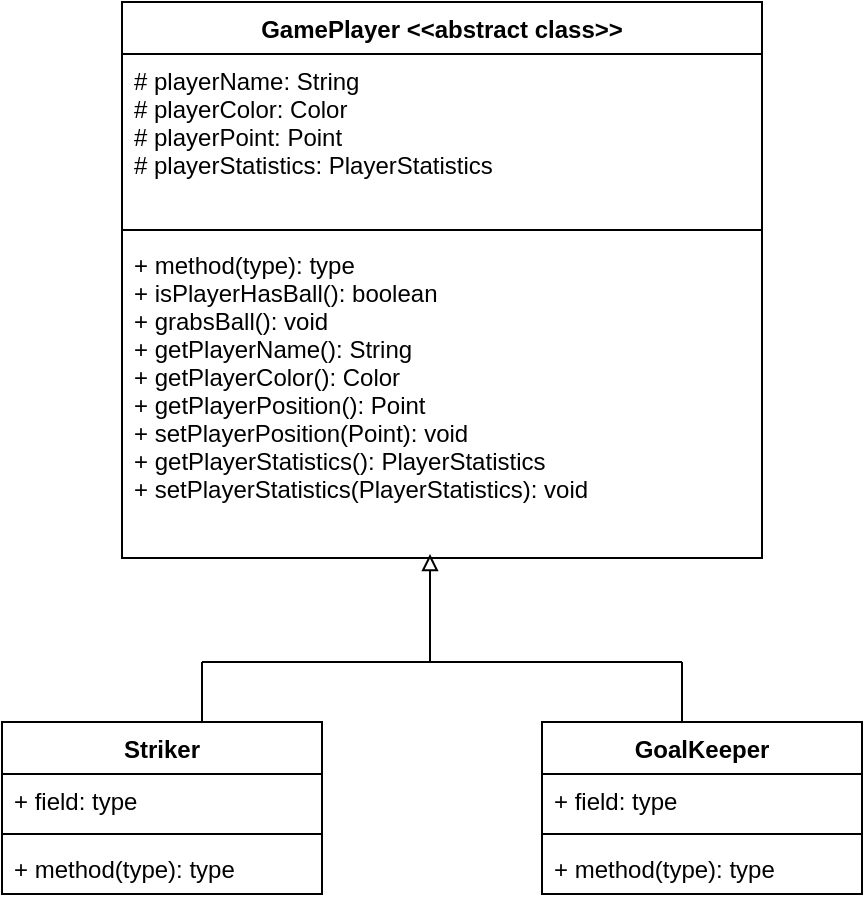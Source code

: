 <mxfile version="15.5.9" type="github">
  <diagram id="uRD6UPskFsJd4XZpH0Wm" name="Page-1">
    <mxGraphModel dx="1262" dy="700" grid="1" gridSize="10" guides="1" tooltips="1" connect="1" arrows="1" fold="1" page="1" pageScale="1" pageWidth="850" pageHeight="1100" math="0" shadow="0">
      <root>
        <mxCell id="0" />
        <mxCell id="1" parent="0" />
        <mxCell id="cXDBFf5RyPGASbkXjoo1-2" value="GamePlayer &lt;&lt;abstract class&gt;&gt;" style="swimlane;fontStyle=1;align=center;verticalAlign=top;childLayout=stackLayout;horizontal=1;startSize=26;horizontalStack=0;resizeParent=1;resizeParentMax=0;resizeLast=0;collapsible=1;marginBottom=0;" vertex="1" parent="1">
          <mxGeometry x="260" y="70" width="320" height="278" as="geometry" />
        </mxCell>
        <mxCell id="cXDBFf5RyPGASbkXjoo1-3" value="# playerName: String&#xa;# playerColor: Color&#xa;# playerPoint: Point&#xa;# playerStatistics: PlayerStatistics&#xa;" style="text;strokeColor=none;fillColor=none;align=left;verticalAlign=top;spacingLeft=4;spacingRight=4;overflow=hidden;rotatable=0;points=[[0,0.5],[1,0.5]];portConstraint=eastwest;" vertex="1" parent="cXDBFf5RyPGASbkXjoo1-2">
          <mxGeometry y="26" width="320" height="84" as="geometry" />
        </mxCell>
        <mxCell id="cXDBFf5RyPGASbkXjoo1-4" value="" style="line;strokeWidth=1;fillColor=none;align=left;verticalAlign=middle;spacingTop=-1;spacingLeft=3;spacingRight=3;rotatable=0;labelPosition=right;points=[];portConstraint=eastwest;" vertex="1" parent="cXDBFf5RyPGASbkXjoo1-2">
          <mxGeometry y="110" width="320" height="8" as="geometry" />
        </mxCell>
        <mxCell id="cXDBFf5RyPGASbkXjoo1-5" value="+ method(type): type&#xa;+ isPlayerHasBall(): boolean&#xa;+ grabsBall(): void&#xa;+ getPlayerName(): String&#xa;+ getPlayerColor(): Color&#xa;+ getPlayerPosition(): Point&#xa;+ setPlayerPosition(Point): void&#xa;+ getPlayerStatistics(): PlayerStatistics&#xa;+ setPlayerStatistics(PlayerStatistics): void&#xa;" style="text;strokeColor=none;fillColor=none;align=left;verticalAlign=top;spacingLeft=4;spacingRight=4;overflow=hidden;rotatable=0;points=[[0,0.5],[1,0.5]];portConstraint=eastwest;" vertex="1" parent="cXDBFf5RyPGASbkXjoo1-2">
          <mxGeometry y="118" width="320" height="160" as="geometry" />
        </mxCell>
        <mxCell id="cXDBFf5RyPGASbkXjoo1-6" value="Striker" style="swimlane;fontStyle=1;align=center;verticalAlign=top;childLayout=stackLayout;horizontal=1;startSize=26;horizontalStack=0;resizeParent=1;resizeParentMax=0;resizeLast=0;collapsible=1;marginBottom=0;" vertex="1" parent="1">
          <mxGeometry x="200" y="430" width="160" height="86" as="geometry" />
        </mxCell>
        <mxCell id="cXDBFf5RyPGASbkXjoo1-7" value="+ field: type" style="text;strokeColor=none;fillColor=none;align=left;verticalAlign=top;spacingLeft=4;spacingRight=4;overflow=hidden;rotatable=0;points=[[0,0.5],[1,0.5]];portConstraint=eastwest;" vertex="1" parent="cXDBFf5RyPGASbkXjoo1-6">
          <mxGeometry y="26" width="160" height="26" as="geometry" />
        </mxCell>
        <mxCell id="cXDBFf5RyPGASbkXjoo1-8" value="" style="line;strokeWidth=1;fillColor=none;align=left;verticalAlign=middle;spacingTop=-1;spacingLeft=3;spacingRight=3;rotatable=0;labelPosition=right;points=[];portConstraint=eastwest;" vertex="1" parent="cXDBFf5RyPGASbkXjoo1-6">
          <mxGeometry y="52" width="160" height="8" as="geometry" />
        </mxCell>
        <mxCell id="cXDBFf5RyPGASbkXjoo1-9" value="+ method(type): type" style="text;strokeColor=none;fillColor=none;align=left;verticalAlign=top;spacingLeft=4;spacingRight=4;overflow=hidden;rotatable=0;points=[[0,0.5],[1,0.5]];portConstraint=eastwest;" vertex="1" parent="cXDBFf5RyPGASbkXjoo1-6">
          <mxGeometry y="60" width="160" height="26" as="geometry" />
        </mxCell>
        <mxCell id="cXDBFf5RyPGASbkXjoo1-10" value="GoalKeeper" style="swimlane;fontStyle=1;align=center;verticalAlign=top;childLayout=stackLayout;horizontal=1;startSize=26;horizontalStack=0;resizeParent=1;resizeParentMax=0;resizeLast=0;collapsible=1;marginBottom=0;" vertex="1" parent="1">
          <mxGeometry x="470" y="430" width="160" height="86" as="geometry" />
        </mxCell>
        <mxCell id="cXDBFf5RyPGASbkXjoo1-23" value="" style="endArrow=none;html=1;rounded=0;endFill=0;" edge="1" parent="cXDBFf5RyPGASbkXjoo1-10">
          <mxGeometry width="50" height="50" relative="1" as="geometry">
            <mxPoint x="70" as="sourcePoint" />
            <mxPoint x="70" y="-30" as="targetPoint" />
          </mxGeometry>
        </mxCell>
        <mxCell id="cXDBFf5RyPGASbkXjoo1-11" value="+ field: type" style="text;strokeColor=none;fillColor=none;align=left;verticalAlign=top;spacingLeft=4;spacingRight=4;overflow=hidden;rotatable=0;points=[[0,0.5],[1,0.5]];portConstraint=eastwest;" vertex="1" parent="cXDBFf5RyPGASbkXjoo1-10">
          <mxGeometry y="26" width="160" height="26" as="geometry" />
        </mxCell>
        <mxCell id="cXDBFf5RyPGASbkXjoo1-12" value="" style="line;strokeWidth=1;fillColor=none;align=left;verticalAlign=middle;spacingTop=-1;spacingLeft=3;spacingRight=3;rotatable=0;labelPosition=right;points=[];portConstraint=eastwest;" vertex="1" parent="cXDBFf5RyPGASbkXjoo1-10">
          <mxGeometry y="52" width="160" height="8" as="geometry" />
        </mxCell>
        <mxCell id="cXDBFf5RyPGASbkXjoo1-13" value="+ method(type): type" style="text;strokeColor=none;fillColor=none;align=left;verticalAlign=top;spacingLeft=4;spacingRight=4;overflow=hidden;rotatable=0;points=[[0,0.5],[1,0.5]];portConstraint=eastwest;" vertex="1" parent="cXDBFf5RyPGASbkXjoo1-10">
          <mxGeometry y="60" width="160" height="26" as="geometry" />
        </mxCell>
        <mxCell id="cXDBFf5RyPGASbkXjoo1-21" value="" style="endArrow=none;html=1;rounded=0;" edge="1" parent="1">
          <mxGeometry width="50" height="50" relative="1" as="geometry">
            <mxPoint x="300" y="400" as="sourcePoint" />
            <mxPoint x="540" y="400" as="targetPoint" />
          </mxGeometry>
        </mxCell>
        <mxCell id="cXDBFf5RyPGASbkXjoo1-22" value="" style="endArrow=block;html=1;rounded=0;endFill=0;" edge="1" parent="1">
          <mxGeometry width="50" height="50" relative="1" as="geometry">
            <mxPoint x="414" y="400" as="sourcePoint" />
            <mxPoint x="414" y="346" as="targetPoint" />
          </mxGeometry>
        </mxCell>
        <mxCell id="cXDBFf5RyPGASbkXjoo1-24" value="" style="endArrow=none;html=1;rounded=0;endFill=0;" edge="1" parent="1">
          <mxGeometry width="50" height="50" relative="1" as="geometry">
            <mxPoint x="300" y="430" as="sourcePoint" />
            <mxPoint x="300" y="400" as="targetPoint" />
          </mxGeometry>
        </mxCell>
      </root>
    </mxGraphModel>
  </diagram>
</mxfile>
